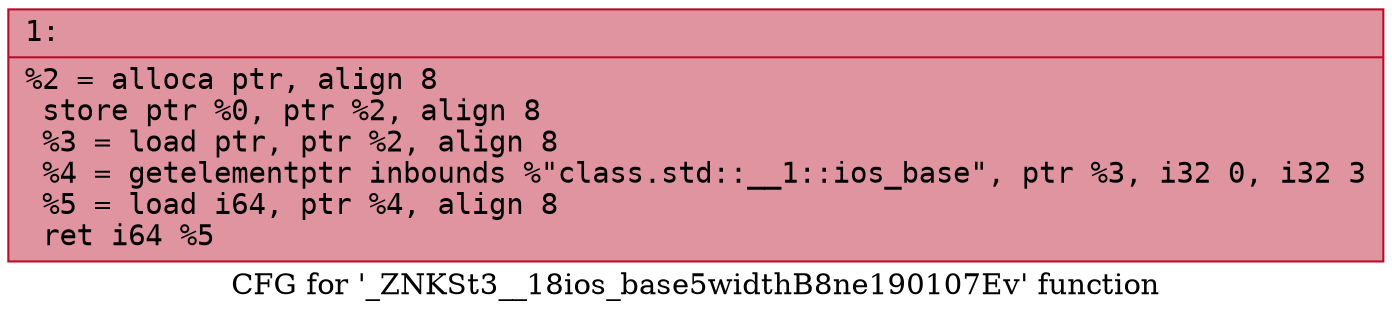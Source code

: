 digraph "CFG for '_ZNKSt3__18ios_base5widthB8ne190107Ev' function" {
	label="CFG for '_ZNKSt3__18ios_base5widthB8ne190107Ev' function";

	Node0x6000005c7610 [shape=record,color="#b70d28ff", style=filled, fillcolor="#b70d2870" fontname="Courier",label="{1:\l|  %2 = alloca ptr, align 8\l  store ptr %0, ptr %2, align 8\l  %3 = load ptr, ptr %2, align 8\l  %4 = getelementptr inbounds %\"class.std::__1::ios_base\", ptr %3, i32 0, i32 3\l  %5 = load i64, ptr %4, align 8\l  ret i64 %5\l}"];
}
